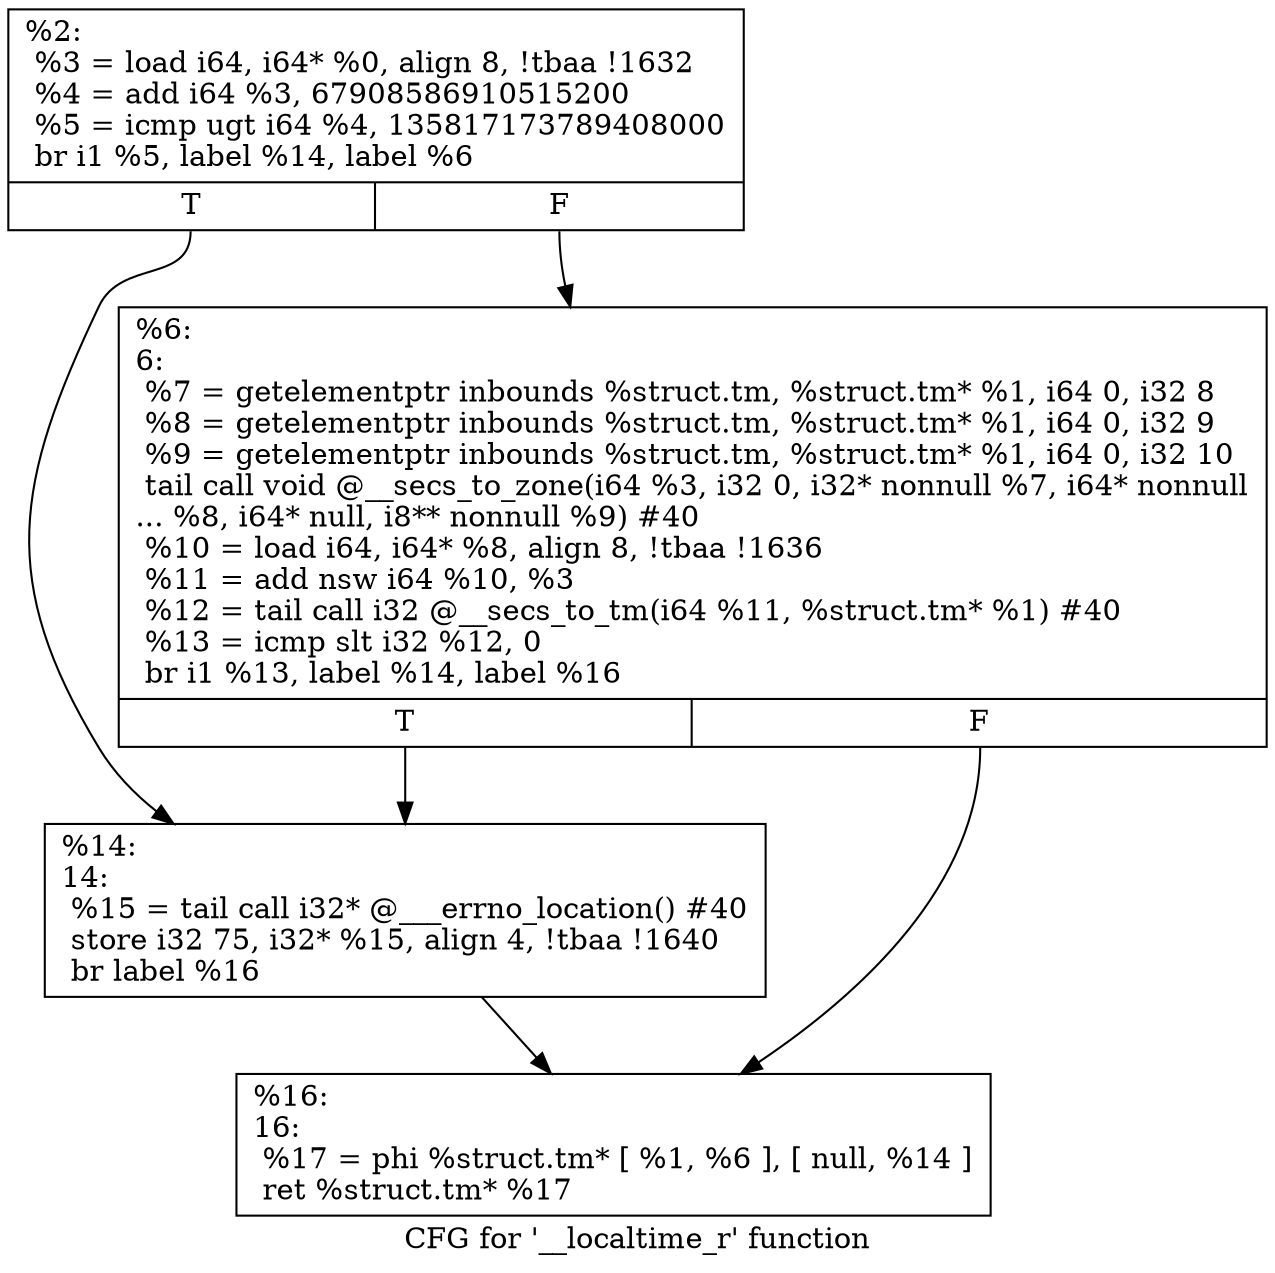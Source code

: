 digraph "CFG for '__localtime_r' function" {
	label="CFG for '__localtime_r' function";

	Node0x19e41f0 [shape=record,label="{%2:\l  %3 = load i64, i64* %0, align 8, !tbaa !1632\l  %4 = add i64 %3, 67908586910515200\l  %5 = icmp ugt i64 %4, 135817173789408000\l  br i1 %5, label %14, label %6\l|{<s0>T|<s1>F}}"];
	Node0x19e41f0:s0 -> Node0x19e51b0;
	Node0x19e41f0:s1 -> Node0x19e4320;
	Node0x19e4320 [shape=record,label="{%6:\l6:                                                \l  %7 = getelementptr inbounds %struct.tm, %struct.tm* %1, i64 0, i32 8\l  %8 = getelementptr inbounds %struct.tm, %struct.tm* %1, i64 0, i32 9\l  %9 = getelementptr inbounds %struct.tm, %struct.tm* %1, i64 0, i32 10\l  tail call void @__secs_to_zone(i64 %3, i32 0, i32* nonnull %7, i64* nonnull\l... %8, i64* null, i8** nonnull %9) #40\l  %10 = load i64, i64* %8, align 8, !tbaa !1636\l  %11 = add nsw i64 %10, %3\l  %12 = tail call i32 @__secs_to_tm(i64 %11, %struct.tm* %1) #40\l  %13 = icmp slt i32 %12, 0\l  br i1 %13, label %14, label %16\l|{<s0>T|<s1>F}}"];
	Node0x19e4320:s0 -> Node0x19e51b0;
	Node0x19e4320:s1 -> Node0x19e5200;
	Node0x19e51b0 [shape=record,label="{%14:\l14:                                               \l  %15 = tail call i32* @___errno_location() #40\l  store i32 75, i32* %15, align 4, !tbaa !1640\l  br label %16\l}"];
	Node0x19e51b0 -> Node0x19e5200;
	Node0x19e5200 [shape=record,label="{%16:\l16:                                               \l  %17 = phi %struct.tm* [ %1, %6 ], [ null, %14 ]\l  ret %struct.tm* %17\l}"];
}
